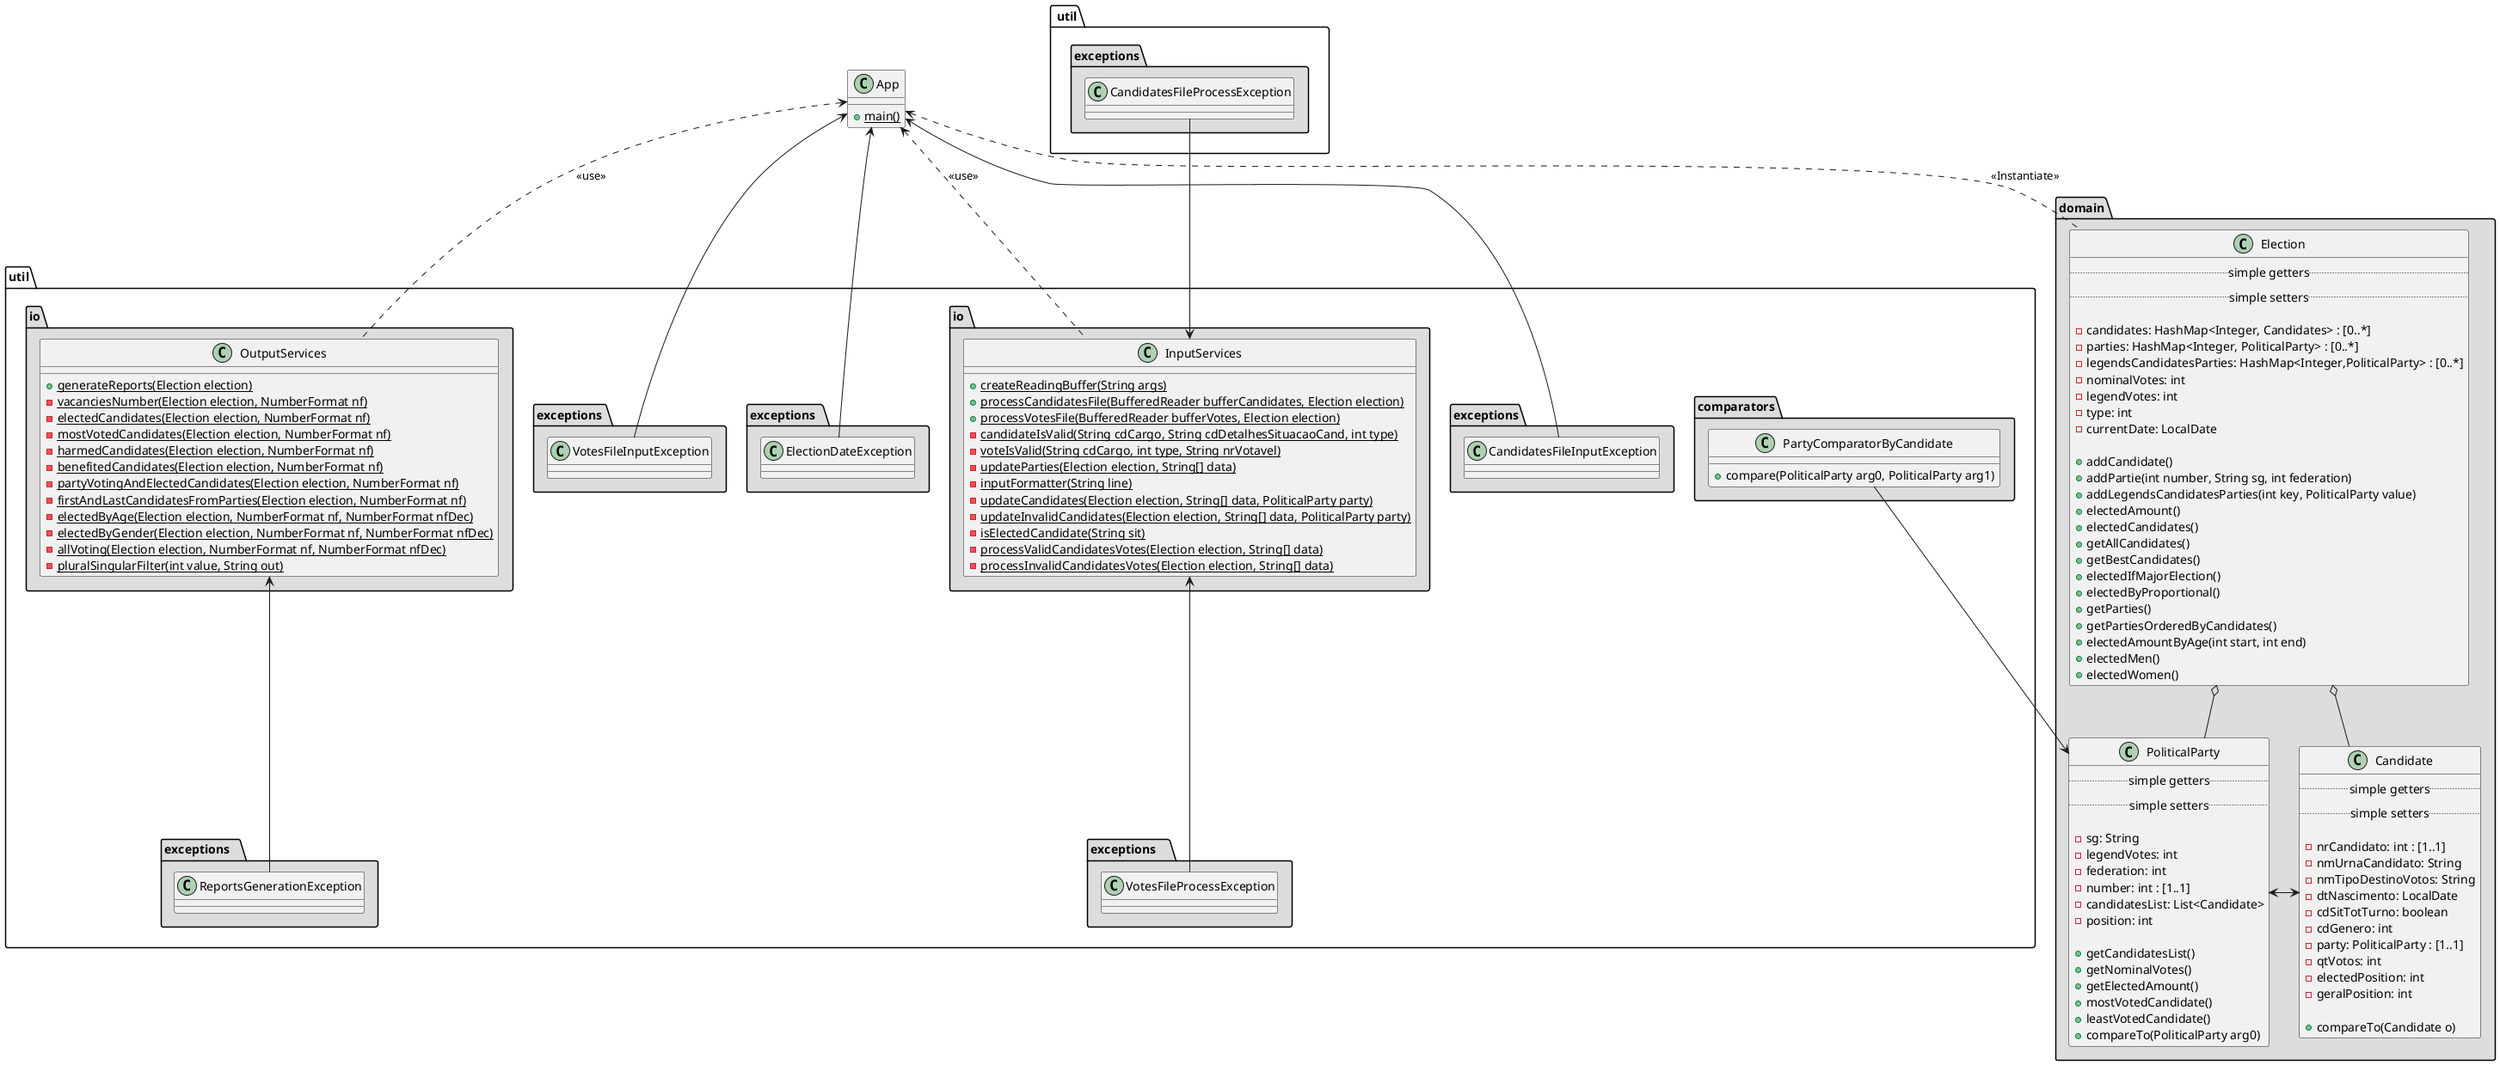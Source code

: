 @startuml br.ufes.edu.jh.domain


class App{
    +{static}main()
}

package "domain" #DDDDDD{
    class Candidate{
    ..simple getters..
    ..simple setters..

    -nrCandidato: int : [1..1]
    -nmUrnaCandidato: String
    -nmTipoDestinoVotos: String
    -dtNascimento: LocalDate
    -cdSitTotTurno: boolean
    -cdGenero: int
    -party: PoliticalParty : [1..1]
    -qtVotos: int
    -electedPosition: int
    -geralPosition: int

    +compareTo(Candidate o)
    }

    class Election{
        ..simple getters..
        ..simple setters..

        -candidates: HashMap<Integer, Candidates> : [0..*]
        -parties: HashMap<Integer, PoliticalParty> : [0..*]
        -legendsCandidatesParties: HashMap<Integer,PoliticalParty> : [0..*]
        -nominalVotes: int
        -legendVotes: int
        -type: int
        -currentDate: LocalDate

        +addCandidate()
        +addPartie(int number, String sg, int federation)
        +addLegendsCandidatesParties(int key, PoliticalParty value)
        +electedAmount()
        +electedCandidates()
        +getAllCandidates()
        +getBestCandidates()
        +electedIfMajorElection()
        +electedByProportional()
        +getParties()
        +getPartiesOrderedByCandidates()
        +electedAmountByAge(int start, int end)
        +electedMen()
        +electedWomen()
    }

    class PoliticalParty{
        ..simple getters..
        ..simple setters..

        -sg: String
        -legendVotes: int
        -federation: int
        -number: int : [1..1]
        -candidatesList: List<Candidate>
        -position: int

        +getCandidatesList()
        +getNominalVotes()
        +getElectedAmount()
        +mostVotedCandidate()
        +leastVotedCandidate()
        +compareTo(PoliticalParty arg0)
    }
}

package "util.comparators" #DDDDDD{
    class PartyComparatorByCandidate{
    +compare(PoliticalParty arg0, PoliticalParty arg1)
    }
}

package "util.io" #DDDDDD{
    class OutputServices{
        +{static}generateReports(Election election)
        -{static}vacanciesNumber(Election election, NumberFormat nf)
        -{static}electedCandidates(Election election, NumberFormat nf)
        -{static}mostVotedCandidates(Election election, NumberFormat nf)
        -{static}harmedCandidates(Election election, NumberFormat nf)
        -{static}benefitedCandidates(Election election, NumberFormat nf)
        -{static}partyVotingAndElectedCandidates(Election election, NumberFormat nf)
        -{static}firstAndLastCandidatesFromParties(Election election, NumberFormat nf)
        -{static}electedByAge(Election election, NumberFormat nf, NumberFormat nfDec)
        -{static}electedByGender(Election election, NumberFormat nf, NumberFormat nfDec)
        -{static}allVoting(Election election, NumberFormat nf, NumberFormat nfDec)
        -{static}pluralSingularFilter(int value, String out)
    }
}

package "util.io " #DDDDDD{
    class InputServices{
        +{static}createReadingBuffer(String args)
        +{static}processCandidatesFile(BufferedReader bufferCandidates, Election election)
        +{static}processVotesFile(BufferedReader bufferVotes, Election election)
        -{static}candidateIsValid(String cdCargo, String cdDetalhesSituacaoCand, int type)
        -{static}voteIsValid(String cdCargo, int type, String nrVotavel)
        -{static}updateParties(Election election, String[] data)
        -{static}inputFormatter(String line)
        -{static}updateCandidates(Election election, String[] data, PoliticalParty party)
        -{static}updateInvalidCandidates(Election election, String[] data, PoliticalParty party)
        -{static}isElectedCandidate(String sit)
        -{static}processValidCandidatesVotes(Election election, String[] data)
        -{static}processInvalidCandidatesVotes(Election election, String[] data)
    }
}

package "util.exceptions" #DDDDDD{
    class CandidatesFileInputException
}

package "util.exceptions " #DDDDDD{
    class VotesFileInputException
}

package "util.exceptions  " #DDDDDD{
    class ElectionDateException
}

package "util.exceptions   " #DDDDDD{
    class ReportsGenerationException
}

package "util.exceptions    " #DDDDDD{
    class VotesFileProcessException
}

package " util.exceptions" #DDDDDD{
    class CandidatesFileProcessException
}



App <.down. Election: <<Instantiate>>
App <.. InputServices: <<use>>
App  <.. OutputServices: <<use>>
App <-right- CandidatesFileInputException
App <-left- VotesFileInputException
App <-up- ElectionDateException

Election o-- PoliticalParty
Election o-- Candidate

Candidate <-right-> PoliticalParty

PoliticalParty <-down- PartyComparatorByCandidate

OutputServices <-down- ReportsGenerationException

InputServices  <-down- VotesFileProcessException
InputServices <-up- CandidatesFileProcessException

@enduml